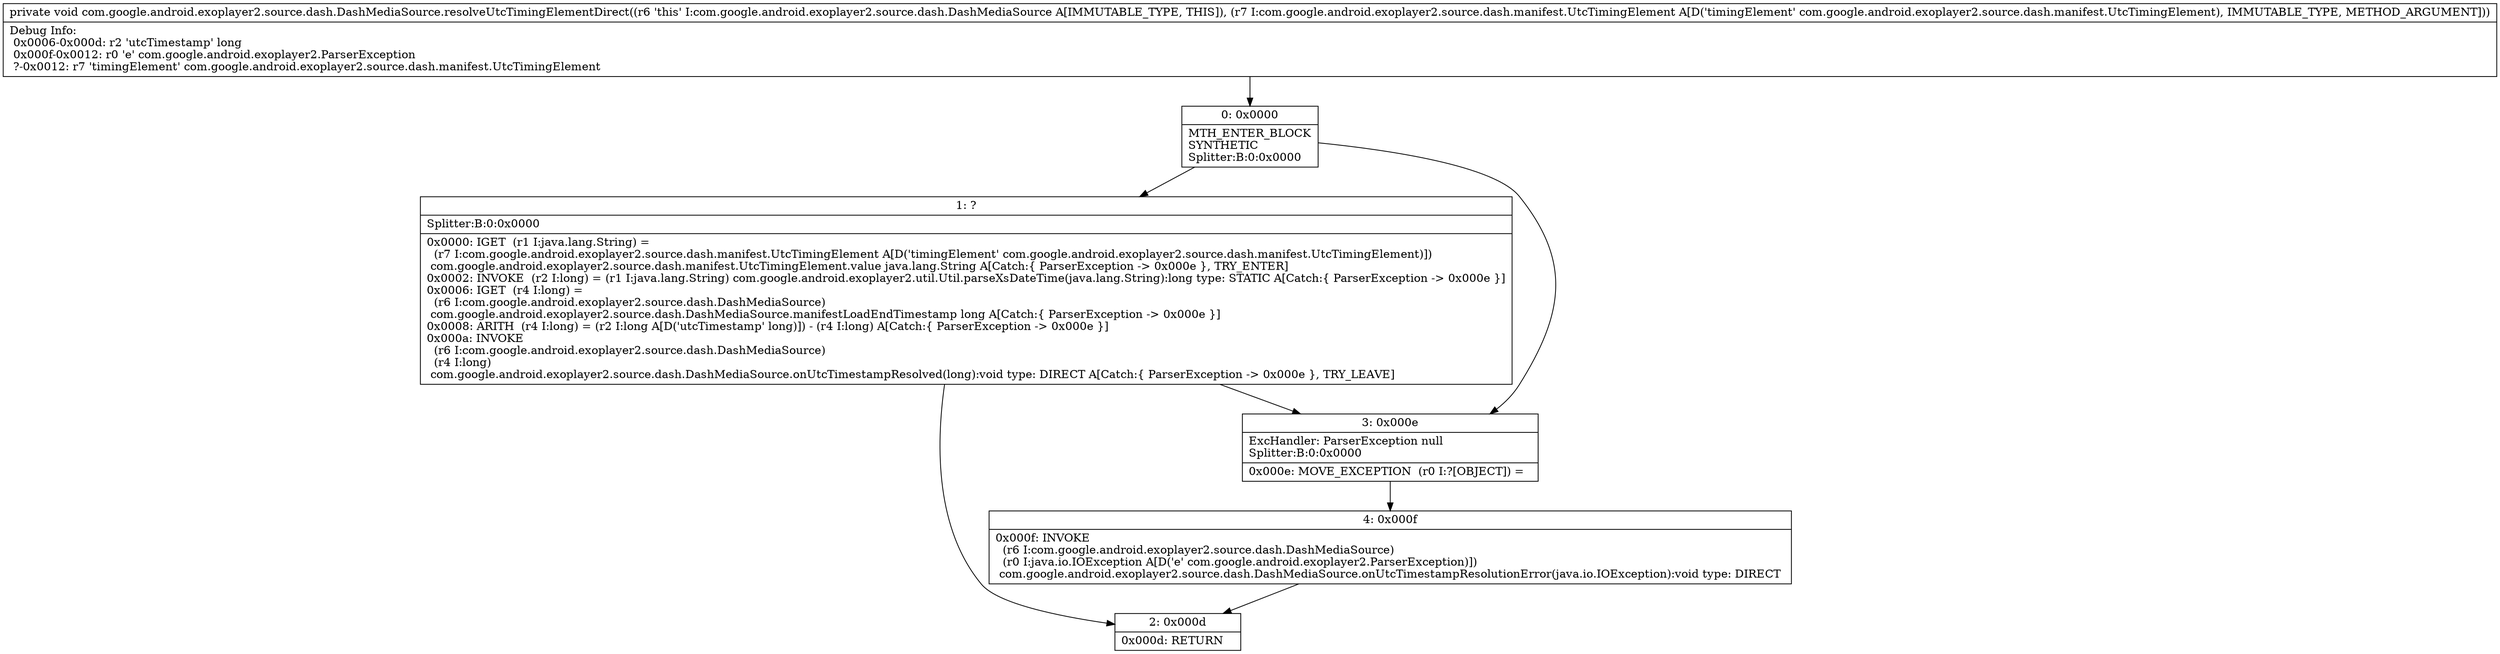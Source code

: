 digraph "CFG forcom.google.android.exoplayer2.source.dash.DashMediaSource.resolveUtcTimingElementDirect(Lcom\/google\/android\/exoplayer2\/source\/dash\/manifest\/UtcTimingElement;)V" {
Node_0 [shape=record,label="{0\:\ 0x0000|MTH_ENTER_BLOCK\lSYNTHETIC\lSplitter:B:0:0x0000\l}"];
Node_1 [shape=record,label="{1\:\ ?|Splitter:B:0:0x0000\l|0x0000: IGET  (r1 I:java.lang.String) = \l  (r7 I:com.google.android.exoplayer2.source.dash.manifest.UtcTimingElement A[D('timingElement' com.google.android.exoplayer2.source.dash.manifest.UtcTimingElement)])\l com.google.android.exoplayer2.source.dash.manifest.UtcTimingElement.value java.lang.String A[Catch:\{ ParserException \-\> 0x000e \}, TRY_ENTER]\l0x0002: INVOKE  (r2 I:long) = (r1 I:java.lang.String) com.google.android.exoplayer2.util.Util.parseXsDateTime(java.lang.String):long type: STATIC A[Catch:\{ ParserException \-\> 0x000e \}]\l0x0006: IGET  (r4 I:long) = \l  (r6 I:com.google.android.exoplayer2.source.dash.DashMediaSource)\l com.google.android.exoplayer2.source.dash.DashMediaSource.manifestLoadEndTimestamp long A[Catch:\{ ParserException \-\> 0x000e \}]\l0x0008: ARITH  (r4 I:long) = (r2 I:long A[D('utcTimestamp' long)]) \- (r4 I:long) A[Catch:\{ ParserException \-\> 0x000e \}]\l0x000a: INVOKE  \l  (r6 I:com.google.android.exoplayer2.source.dash.DashMediaSource)\l  (r4 I:long)\l com.google.android.exoplayer2.source.dash.DashMediaSource.onUtcTimestampResolved(long):void type: DIRECT A[Catch:\{ ParserException \-\> 0x000e \}, TRY_LEAVE]\l}"];
Node_2 [shape=record,label="{2\:\ 0x000d|0x000d: RETURN   \l}"];
Node_3 [shape=record,label="{3\:\ 0x000e|ExcHandler: ParserException null\lSplitter:B:0:0x0000\l|0x000e: MOVE_EXCEPTION  (r0 I:?[OBJECT]) =  \l}"];
Node_4 [shape=record,label="{4\:\ 0x000f|0x000f: INVOKE  \l  (r6 I:com.google.android.exoplayer2.source.dash.DashMediaSource)\l  (r0 I:java.io.IOException A[D('e' com.google.android.exoplayer2.ParserException)])\l com.google.android.exoplayer2.source.dash.DashMediaSource.onUtcTimestampResolutionError(java.io.IOException):void type: DIRECT \l}"];
MethodNode[shape=record,label="{private void com.google.android.exoplayer2.source.dash.DashMediaSource.resolveUtcTimingElementDirect((r6 'this' I:com.google.android.exoplayer2.source.dash.DashMediaSource A[IMMUTABLE_TYPE, THIS]), (r7 I:com.google.android.exoplayer2.source.dash.manifest.UtcTimingElement A[D('timingElement' com.google.android.exoplayer2.source.dash.manifest.UtcTimingElement), IMMUTABLE_TYPE, METHOD_ARGUMENT]))  | Debug Info:\l  0x0006\-0x000d: r2 'utcTimestamp' long\l  0x000f\-0x0012: r0 'e' com.google.android.exoplayer2.ParserException\l  ?\-0x0012: r7 'timingElement' com.google.android.exoplayer2.source.dash.manifest.UtcTimingElement\l}"];
MethodNode -> Node_0;
Node_0 -> Node_1;
Node_0 -> Node_3;
Node_1 -> Node_2;
Node_1 -> Node_3;
Node_3 -> Node_4;
Node_4 -> Node_2;
}


